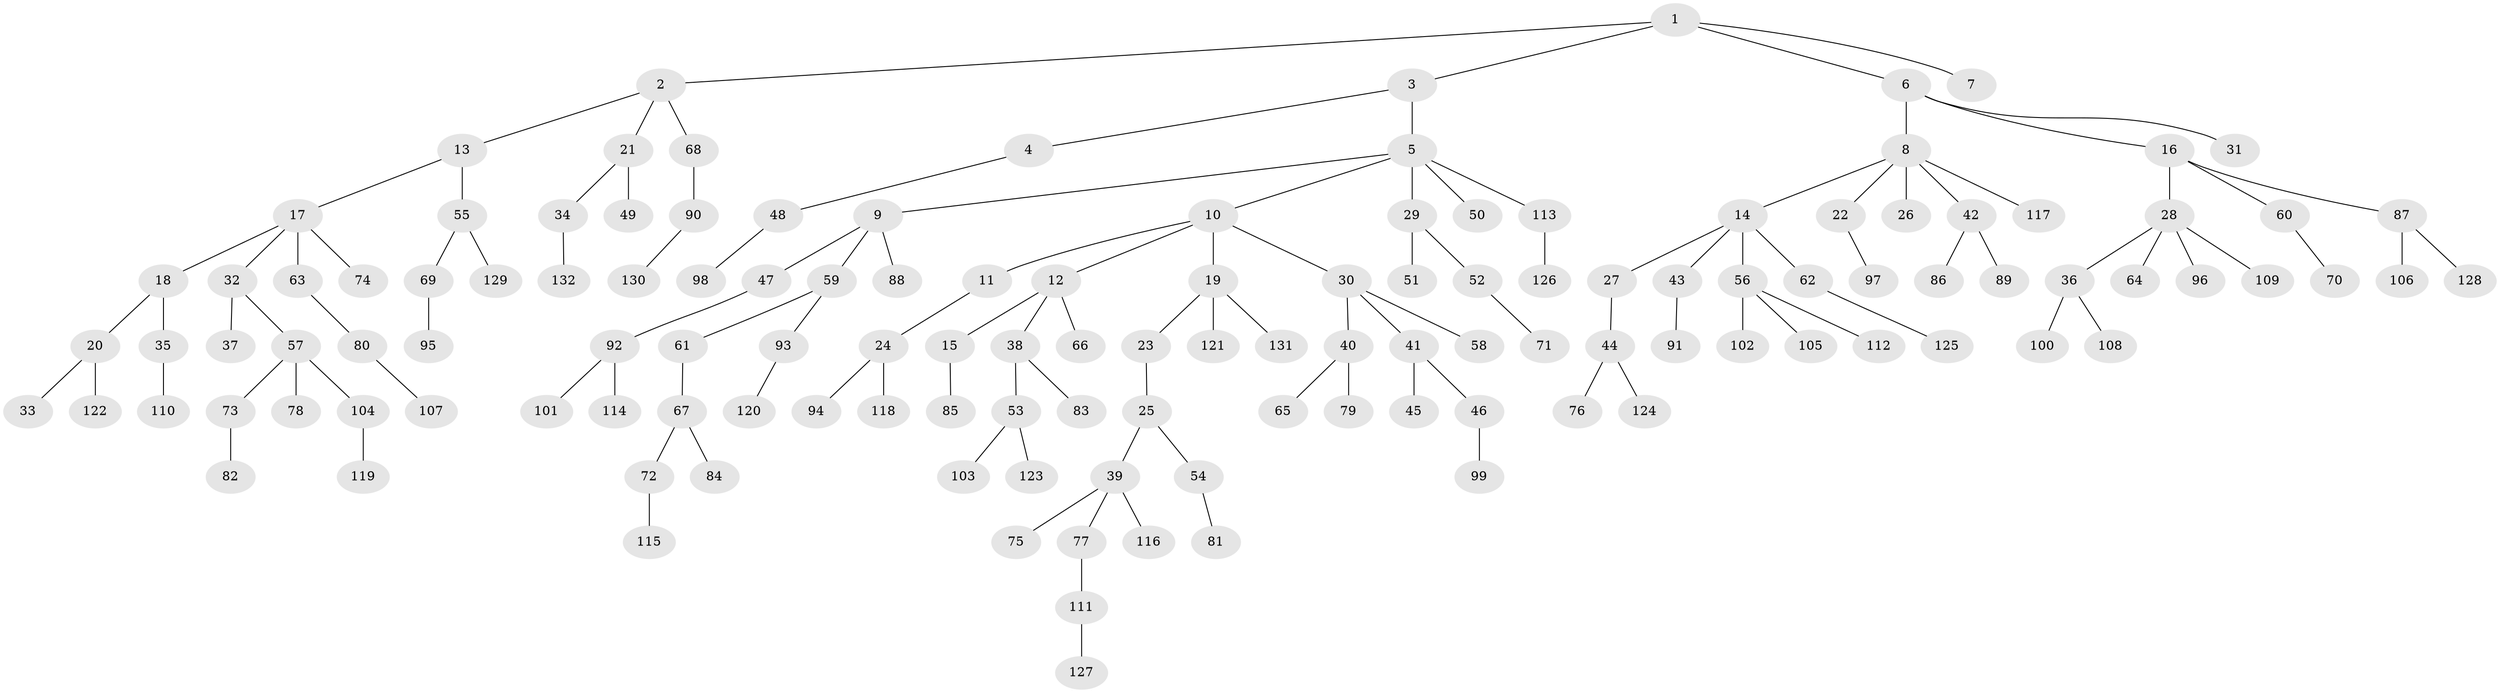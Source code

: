 // coarse degree distribution, {6: 0.022988505747126436, 7: 0.034482758620689655, 2: 0.20689655172413793, 3: 0.09195402298850575, 1: 0.5632183908045977, 4: 0.05747126436781609, 5: 0.022988505747126436}
// Generated by graph-tools (version 1.1) at 2025/52/02/27/25 19:52:11]
// undirected, 132 vertices, 131 edges
graph export_dot {
graph [start="1"]
  node [color=gray90,style=filled];
  1;
  2;
  3;
  4;
  5;
  6;
  7;
  8;
  9;
  10;
  11;
  12;
  13;
  14;
  15;
  16;
  17;
  18;
  19;
  20;
  21;
  22;
  23;
  24;
  25;
  26;
  27;
  28;
  29;
  30;
  31;
  32;
  33;
  34;
  35;
  36;
  37;
  38;
  39;
  40;
  41;
  42;
  43;
  44;
  45;
  46;
  47;
  48;
  49;
  50;
  51;
  52;
  53;
  54;
  55;
  56;
  57;
  58;
  59;
  60;
  61;
  62;
  63;
  64;
  65;
  66;
  67;
  68;
  69;
  70;
  71;
  72;
  73;
  74;
  75;
  76;
  77;
  78;
  79;
  80;
  81;
  82;
  83;
  84;
  85;
  86;
  87;
  88;
  89;
  90;
  91;
  92;
  93;
  94;
  95;
  96;
  97;
  98;
  99;
  100;
  101;
  102;
  103;
  104;
  105;
  106;
  107;
  108;
  109;
  110;
  111;
  112;
  113;
  114;
  115;
  116;
  117;
  118;
  119;
  120;
  121;
  122;
  123;
  124;
  125;
  126;
  127;
  128;
  129;
  130;
  131;
  132;
  1 -- 2;
  1 -- 3;
  1 -- 6;
  1 -- 7;
  2 -- 13;
  2 -- 21;
  2 -- 68;
  3 -- 4;
  3 -- 5;
  4 -- 48;
  5 -- 9;
  5 -- 10;
  5 -- 29;
  5 -- 50;
  5 -- 113;
  6 -- 8;
  6 -- 16;
  6 -- 31;
  8 -- 14;
  8 -- 22;
  8 -- 26;
  8 -- 42;
  8 -- 117;
  9 -- 47;
  9 -- 59;
  9 -- 88;
  10 -- 11;
  10 -- 12;
  10 -- 19;
  10 -- 30;
  11 -- 24;
  12 -- 15;
  12 -- 38;
  12 -- 66;
  13 -- 17;
  13 -- 55;
  14 -- 27;
  14 -- 43;
  14 -- 56;
  14 -- 62;
  15 -- 85;
  16 -- 28;
  16 -- 60;
  16 -- 87;
  17 -- 18;
  17 -- 32;
  17 -- 63;
  17 -- 74;
  18 -- 20;
  18 -- 35;
  19 -- 23;
  19 -- 121;
  19 -- 131;
  20 -- 33;
  20 -- 122;
  21 -- 34;
  21 -- 49;
  22 -- 97;
  23 -- 25;
  24 -- 94;
  24 -- 118;
  25 -- 39;
  25 -- 54;
  27 -- 44;
  28 -- 36;
  28 -- 64;
  28 -- 96;
  28 -- 109;
  29 -- 51;
  29 -- 52;
  30 -- 40;
  30 -- 41;
  30 -- 58;
  32 -- 37;
  32 -- 57;
  34 -- 132;
  35 -- 110;
  36 -- 100;
  36 -- 108;
  38 -- 53;
  38 -- 83;
  39 -- 75;
  39 -- 77;
  39 -- 116;
  40 -- 65;
  40 -- 79;
  41 -- 45;
  41 -- 46;
  42 -- 86;
  42 -- 89;
  43 -- 91;
  44 -- 76;
  44 -- 124;
  46 -- 99;
  47 -- 92;
  48 -- 98;
  52 -- 71;
  53 -- 103;
  53 -- 123;
  54 -- 81;
  55 -- 69;
  55 -- 129;
  56 -- 102;
  56 -- 105;
  56 -- 112;
  57 -- 73;
  57 -- 78;
  57 -- 104;
  59 -- 61;
  59 -- 93;
  60 -- 70;
  61 -- 67;
  62 -- 125;
  63 -- 80;
  67 -- 72;
  67 -- 84;
  68 -- 90;
  69 -- 95;
  72 -- 115;
  73 -- 82;
  77 -- 111;
  80 -- 107;
  87 -- 106;
  87 -- 128;
  90 -- 130;
  92 -- 101;
  92 -- 114;
  93 -- 120;
  104 -- 119;
  111 -- 127;
  113 -- 126;
}
